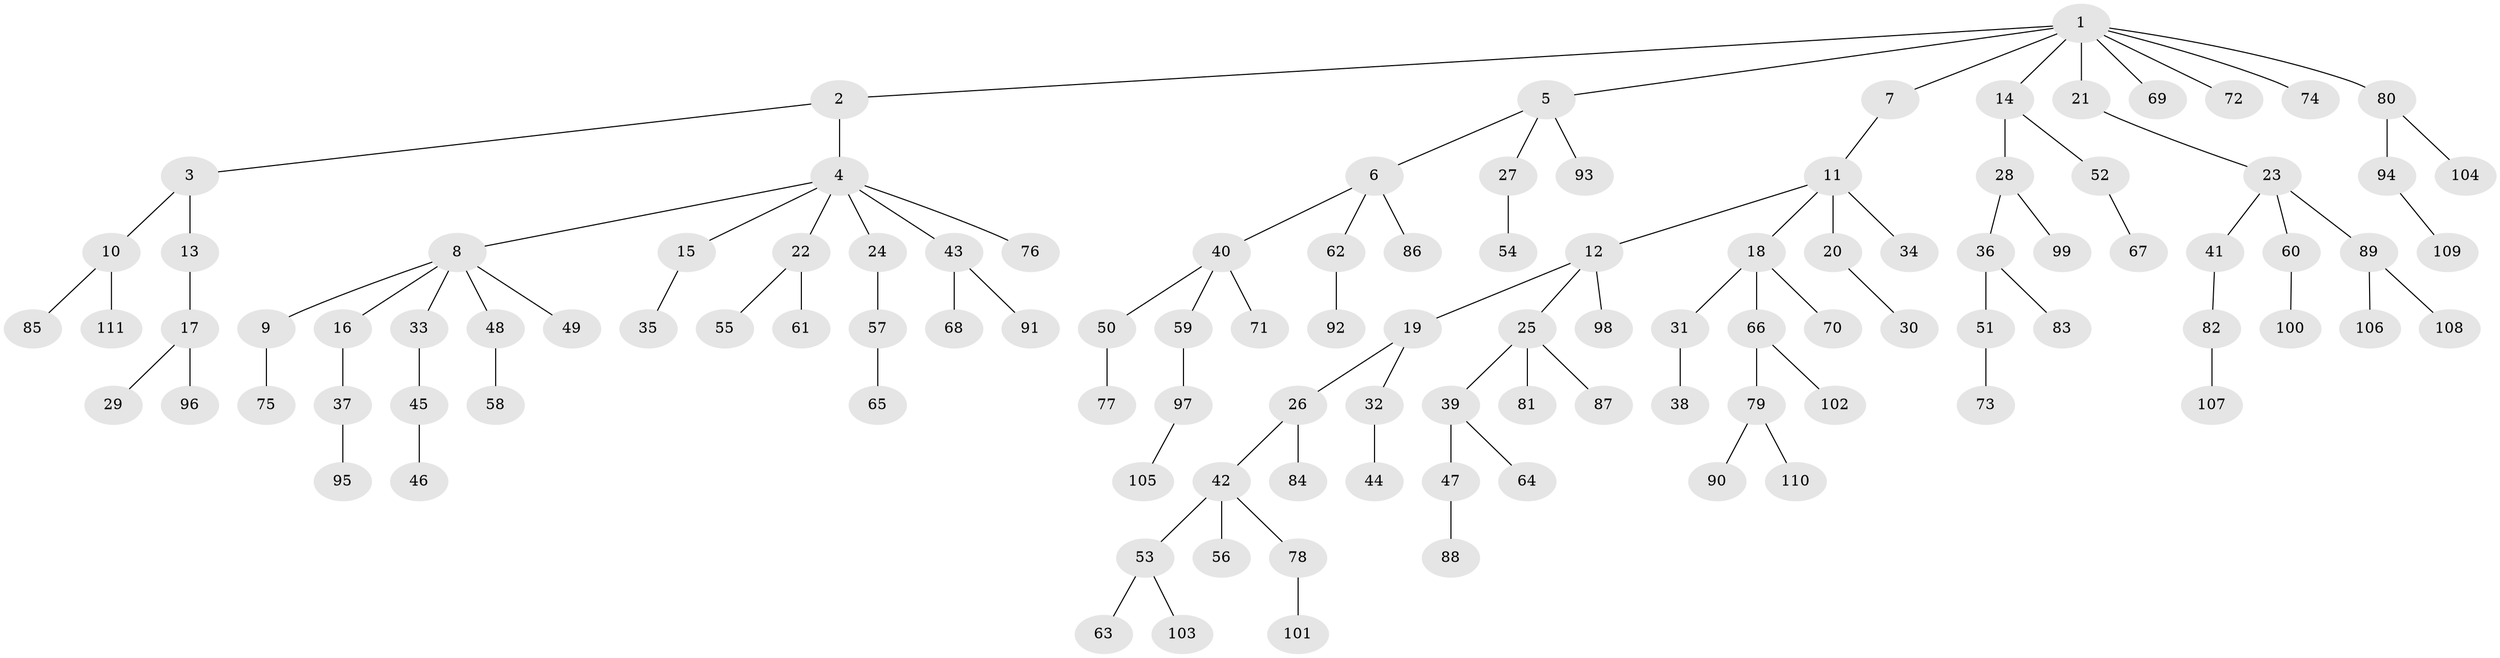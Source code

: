 // coarse degree distribution, {8: 0.014705882352941176, 3: 0.16176470588235295, 6: 0.014705882352941176, 2: 0.3235294117647059, 5: 0.014705882352941176, 1: 0.4411764705882353, 4: 0.029411764705882353}
// Generated by graph-tools (version 1.1) at 2025/52/03/04/25 22:52:02]
// undirected, 111 vertices, 110 edges
graph export_dot {
  node [color=gray90,style=filled];
  1;
  2;
  3;
  4;
  5;
  6;
  7;
  8;
  9;
  10;
  11;
  12;
  13;
  14;
  15;
  16;
  17;
  18;
  19;
  20;
  21;
  22;
  23;
  24;
  25;
  26;
  27;
  28;
  29;
  30;
  31;
  32;
  33;
  34;
  35;
  36;
  37;
  38;
  39;
  40;
  41;
  42;
  43;
  44;
  45;
  46;
  47;
  48;
  49;
  50;
  51;
  52;
  53;
  54;
  55;
  56;
  57;
  58;
  59;
  60;
  61;
  62;
  63;
  64;
  65;
  66;
  67;
  68;
  69;
  70;
  71;
  72;
  73;
  74;
  75;
  76;
  77;
  78;
  79;
  80;
  81;
  82;
  83;
  84;
  85;
  86;
  87;
  88;
  89;
  90;
  91;
  92;
  93;
  94;
  95;
  96;
  97;
  98;
  99;
  100;
  101;
  102;
  103;
  104;
  105;
  106;
  107;
  108;
  109;
  110;
  111;
  1 -- 2;
  1 -- 5;
  1 -- 7;
  1 -- 14;
  1 -- 21;
  1 -- 69;
  1 -- 72;
  1 -- 74;
  1 -- 80;
  2 -- 3;
  2 -- 4;
  3 -- 10;
  3 -- 13;
  4 -- 8;
  4 -- 15;
  4 -- 22;
  4 -- 24;
  4 -- 43;
  4 -- 76;
  5 -- 6;
  5 -- 27;
  5 -- 93;
  6 -- 40;
  6 -- 62;
  6 -- 86;
  7 -- 11;
  8 -- 9;
  8 -- 16;
  8 -- 33;
  8 -- 48;
  8 -- 49;
  9 -- 75;
  10 -- 85;
  10 -- 111;
  11 -- 12;
  11 -- 18;
  11 -- 20;
  11 -- 34;
  12 -- 19;
  12 -- 25;
  12 -- 98;
  13 -- 17;
  14 -- 28;
  14 -- 52;
  15 -- 35;
  16 -- 37;
  17 -- 29;
  17 -- 96;
  18 -- 31;
  18 -- 66;
  18 -- 70;
  19 -- 26;
  19 -- 32;
  20 -- 30;
  21 -- 23;
  22 -- 55;
  22 -- 61;
  23 -- 41;
  23 -- 60;
  23 -- 89;
  24 -- 57;
  25 -- 39;
  25 -- 81;
  25 -- 87;
  26 -- 42;
  26 -- 84;
  27 -- 54;
  28 -- 36;
  28 -- 99;
  31 -- 38;
  32 -- 44;
  33 -- 45;
  36 -- 51;
  36 -- 83;
  37 -- 95;
  39 -- 47;
  39 -- 64;
  40 -- 50;
  40 -- 59;
  40 -- 71;
  41 -- 82;
  42 -- 53;
  42 -- 56;
  42 -- 78;
  43 -- 68;
  43 -- 91;
  45 -- 46;
  47 -- 88;
  48 -- 58;
  50 -- 77;
  51 -- 73;
  52 -- 67;
  53 -- 63;
  53 -- 103;
  57 -- 65;
  59 -- 97;
  60 -- 100;
  62 -- 92;
  66 -- 79;
  66 -- 102;
  78 -- 101;
  79 -- 90;
  79 -- 110;
  80 -- 94;
  80 -- 104;
  82 -- 107;
  89 -- 106;
  89 -- 108;
  94 -- 109;
  97 -- 105;
}
